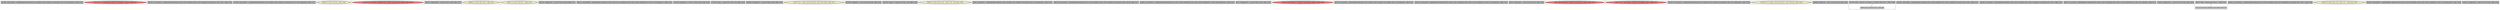 
digraph G {





subgraph cluster39 {


node595 [penwidth=3.0,fontsize=20,fillcolor=grey,label="[15/18]  %arrayidx16 = getelementptr inbounds [100 x double], [100 x double]* %arrayidx14, i64 0, i64 %idxprom15, !dbg !1325",shape=rectangle,style=filled ]



}

subgraph cluster38 {


node594 [penwidth=3.0,fontsize=20,fillcolor=lightcoral,label="[22/25]  %1 = load double, double* %arrayidx21, align 8, !dbg !1327",shape=ellipse,style=filled ]



}

subgraph cluster37 {


node593 [penwidth=3.0,fontsize=20,fillcolor=grey,label="[61/62]  %arrayidx14 = getelementptr inbounds [100 x [100 x double]], [100 x [100 x double]]* %arrayidx13, i64 0, i64 1, !dbg !1325",shape=rectangle,style=filled ]



}

subgraph cluster36 {


node592 [penwidth=3.0,fontsize=20,fillcolor=grey,label="[21/26]  %arrayidx21 = getelementptr inbounds [100 x double], [100 x double]* %arrayidx19, i64 0, i64 %idxprom20, !dbg !1327",shape=rectangle,style=filled ]



}

subgraph cluster15 {


node569 [penwidth=3.0,fontsize=20,fillcolor=lemonchiffon,label="[80/81]  br label %for.inc, !dbg !1330",shape=ellipse,style=filled ]



}

subgraph cluster40 {


node596 [penwidth=3.0,fontsize=20,fillcolor=lightcoral,label="[16/17]  store double 0.000000e+00, double* %arrayidx16, align 8, !dbg !1326",shape=ellipse,style=filled ]



}

subgraph cluster35 {


node591 [penwidth=3.0,fontsize=20,fillcolor=grey,label="[20/27]  %idxprom20 = sext i32 %ix.0 to i64, !dbg !1327",shape=rectangle,style=filled ]



}

subgraph cluster11 {


node565 [penwidth=3.0,fontsize=20,fillcolor=lemonchiffon,label="[84/85]  br label %for.cond1, !dbg !1314",shape=ellipse,style=filled ]



}

subgraph cluster19 {


node574 [penwidth=3.0,fontsize=20,fillcolor=lemonchiffon,label="[50/51]  br label %for.inc27, !dbg !1335",shape=ellipse,style=filled ]



}

subgraph cluster9 {


node563 [penwidth=3.0,fontsize=20,fillcolor=grey,label="[67/72]  %idxprom17 = sext i32 %iz.0 to i64, !dbg !1327",shape=rectangle,style=filled ]



}

subgraph cluster8 {


node562 [penwidth=3.0,fontsize=20,fillcolor=grey,label="[68/71]  %arrayidx18 = getelementptr inbounds [100 x [100 x [100 x double]]], [100 x [100 x [100 x double]]]* %x1, i64 0, i64 %idxprom17, !dbg !1327",shape=rectangle,style=filled ]



}

subgraph cluster10 {


node564 [penwidth=3.0,fontsize=20,fillcolor=grey,label="[73/74]  %idxprom22 = sext i32 %iz.0 to i64, !dbg !1328",shape=rectangle,style=filled ]



}

subgraph cluster23 {


node578 [penwidth=3.0,fontsize=20,fillcolor=grey,label="[75/78]  %cmp = icmp slt i32 %iz.0, 100, !dbg !1310",shape=rectangle,style=filled ]



}

subgraph cluster7 {


node561 [penwidth=3.0,fontsize=20,fillcolor=grey,label="[59/64]  %idxprom12 = sext i32 %iz.0 to i64, !dbg !1325",shape=rectangle,style=filled ]



}

subgraph cluster14 {


node568 [penwidth=3.0,fontsize=20,fillcolor=lemonchiffon,label="[76/77]  br i1 %cmp, label %for.body, label %for.end29, !dbg !1311",shape=ellipse,style=filled ]



}

subgraph cluster6 {


node560 [penwidth=3.0,fontsize=20,fillcolor=grey,label="[53/58]  %idxprom7 = sext i32 %iz.0 to i64, !dbg !1323",shape=rectangle,style=filled ]



}

subgraph cluster30 {


node586 [penwidth=3.0,fontsize=20,fillcolor=grey,label="[32/35]  %cmp2 = icmp slt i32 %ix.0, 100, !dbg !1319",shape=rectangle,style=filled ]



}

subgraph cluster31 {


node587 [penwidth=3.0,fontsize=20,fillcolor=lemonchiffon,label="[38/39]  br label %for.cond1, !dbg !1332, !llvm.loop !1333",shape=ellipse,style=filled ]



}

subgraph cluster0 {


node554 [penwidth=3.0,fontsize=20,fillcolor=grey,label="[3/6]  %arrayidx11 = getelementptr inbounds [100 x double], [100 x double]* %arrayidx9, i64 0, i64 %idxprom10, !dbg !1323",shape=rectangle,style=filled ]



}

subgraph cluster13 {


node567 [penwidth=3.0,fontsize=20,fillcolor=grey,label="[69/70]  %arrayidx19 = getelementptr inbounds [100 x [100 x double]], [100 x [100 x double]]* %arrayidx18, i64 0, i64 99, !dbg !1327",shape=rectangle,style=filled ]



}

subgraph cluster5 {


node559 [penwidth=3.0,fontsize=20,fillcolor=grey,label="[60/63]  %arrayidx13 = getelementptr inbounds [100 x [100 x [100 x double]]], [100 x [100 x [100 x double]]]* %y, i64 0, i64 %idxprom12, !dbg !1325",shape=rectangle,style=filled ]



}

subgraph cluster1 {


node555 [penwidth=3.0,fontsize=20,fillcolor=grey,label="[2/7]  %idxprom10 = sext i32 %ix.0 to i64, !dbg !1323",shape=rectangle,style=filled ]



}

subgraph cluster32 {


node588 [penwidth=3.0,fontsize=20,fillcolor=lightcoral,label="[23/24]  store double %1, double* %arrayidx26, align 8, !dbg !1329",shape=ellipse,style=filled ]



}

subgraph cluster3 {


node557 [penwidth=3.0,fontsize=20,fillcolor=grey,label="[9/12]  %arrayidx6 = getelementptr inbounds [100 x double], [100 x double]* %arrayidx4, i64 0, i64 %idxprom5, !dbg !1321",shape=rectangle,style=filled ]



}

subgraph cluster4 {


node558 [penwidth=3.0,fontsize=20,fillcolor=grey,label="[54/57]  %arrayidx8 = getelementptr inbounds [100 x [100 x [100 x double]]], [100 x [100 x [100 x double]]]* %y, i64 0, i64 %idxprom7, !dbg !1323",shape=rectangle,style=filled ]



}

subgraph cluster17 {


node571 [penwidth=3.0,fontsize=20,fillcolor=grey,label="[8/13]  %idxprom5 = sext i32 %ix.0 to i64, !dbg !1321",shape=rectangle,style=filled ]



}

subgraph cluster16 {


node570 [penwidth=3.0,fontsize=20,fillcolor=lightcoral,label="[4/5]  store double %0, double* %arrayidx11, align 8, !dbg !1324",shape=ellipse,style=filled ]



}

subgraph cluster2 {


node556 [penwidth=3.0,fontsize=20,fillcolor=lightcoral,label="[10/11]  %0 = load double, double* %arrayidx6, align 8, !dbg !1321",shape=ellipse,style=filled ]



}

subgraph cluster34 {


node590 [penwidth=3.0,fontsize=20,fillcolor=grey,label="[29/30]  %arrayidx26 = getelementptr inbounds [100 x double], [100 x double]* %arrayidx24, i64 0, i64 %idxprom25, !dbg !1328",shape=rectangle,style=filled ]



}

subgraph cluster22 {


node577 [penwidth=3.0,fontsize=20,fillcolor=lemonchiffon,label="[33/34]  br i1 %cmp2, label %for.body3, label %for.end, !dbg !1320",shape=ellipse,style=filled ]



}

subgraph cluster25 {


node580 [penwidth=3.0,fontsize=20,fillcolor=grey,label="[48/49]  %idxprom = sext i32 %iz.0 to i64, !dbg !1321",shape=rectangle,style=filled ]



}

subgraph cluster18 {


node573 [penwidth=3.0,fontsize=20,fillcolor=grey,label="[52/79]  %iz.0 = phi i32 [ 0, %entry ], [ %inc28, %for.inc27 ], !dbg !1308",shape=rectangle,style=filled ]
node572 [fillcolor=grey,label="[65/66]  %inc28 = add nsw i32 %iz.0, 1, !dbg !1336",shape=rectangle,style=filled ]

node572->node573 [style=dotted,color=forestgreen,label="T",fontcolor=forestgreen ]
node573->node572 [style=dotted,color=forestgreen,label="T",fontcolor=forestgreen ]


}

subgraph cluster29 {


node585 [penwidth=3.0,fontsize=20,fillcolor=grey,label="[45/46]  %arrayidx4 = getelementptr inbounds [100 x [100 x double]], [100 x [100 x double]]* %arrayidx, i64 0, i64 0, !dbg !1321",shape=rectangle,style=filled ]



}

subgraph cluster20 {


node575 [penwidth=3.0,fontsize=20,fillcolor=grey,label="[55/56]  %arrayidx9 = getelementptr inbounds [100 x [100 x double]], [100 x [100 x double]]* %arrayidx8, i64 0, i64 0, !dbg !1323",shape=rectangle,style=filled ]



}

subgraph cluster26 {


node581 [penwidth=3.0,fontsize=20,fillcolor=grey,label="[44/47]  %arrayidx = getelementptr inbounds [100 x [100 x [100 x double]]], [100 x [100 x [100 x double]]]* %x1, i64 0, i64 %idxprom, !dbg !1321",shape=rectangle,style=filled ]



}

subgraph cluster24 {


node579 [penwidth=3.0,fontsize=20,fillcolor=grey,label="[14/19]  %idxprom15 = sext i32 %ix.0 to i64, !dbg !1325",shape=rectangle,style=filled ]



}

subgraph cluster28 {


node584 [penwidth=3.0,fontsize=20,fillcolor=grey,label="[0/37]  %inc = add nsw i32 %ix.0, 1, !dbg !1331",shape=rectangle,style=filled ]
node583 [fillcolor=grey,label="[1/36]  %ix.0 = phi i32 [ 0, %for.body ], [ %inc, %for.inc ], !dbg !1317",shape=rectangle,style=filled ]

node583->node584 [style=dotted,color=forestgreen,label="T",fontcolor=forestgreen ]
node584->node583 [style=dotted,color=forestgreen,label="T",fontcolor=forestgreen ]


}

subgraph cluster27 {


node582 [penwidth=3.0,fontsize=20,fillcolor=grey,label="[40/41]  %arrayidx24 = getelementptr inbounds [100 x [100 x double]], [100 x [100 x double]]* %arrayidx23, i64 0, i64 2, !dbg !1328",shape=rectangle,style=filled ]



}

subgraph cluster21 {


node576 [penwidth=3.0,fontsize=20,fillcolor=lemonchiffon,label="[82/83]  br label %for.cond, !dbg !1337, !llvm.loop !1338",shape=ellipse,style=filled ]



}

subgraph cluster12 {


node566 [penwidth=3.0,fontsize=20,fillcolor=grey,label="[42/43]  %arrayidx23 = getelementptr inbounds [100 x [100 x [100 x double]]], [100 x [100 x [100 x double]]]* %y, i64 0, i64 %idxprom22, !dbg !1328",shape=rectangle,style=filled ]



}

subgraph cluster33 {


node589 [penwidth=3.0,fontsize=20,fillcolor=grey,label="[28/31]  %idxprom25 = sext i32 %ix.0 to i64, !dbg !1328",shape=rectangle,style=filled ]



}

}
